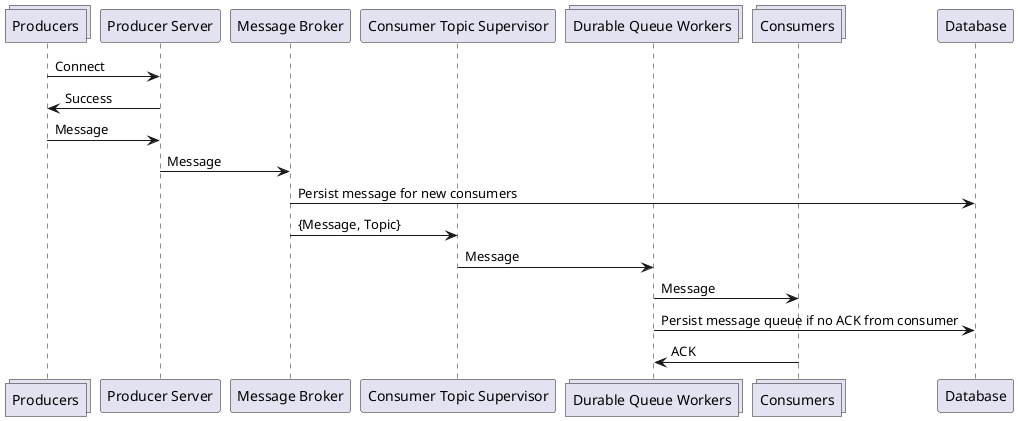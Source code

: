 @startuml

collections "Producers" as P
participant "Producer Server" as PServ
participant "Message Broker" as MB
participant "Consumer Topic Supervisor" as CS
collections "Durable Queue Workers" as DQW
collections "Consumers" as C
participant "Database" as DB

P -> PServ: Connect
PServ -> P: Success
P -> PServ: Message
PServ -> MB: Message
MB -> DB: Persist message for new consumers
MB -> CS: {Message, Topic}
CS -> DQW: Message
DQW -> C: Message
DQW -> DB: Persist message queue if no ACK from consumer
C -> DQW: ACK
@enduml